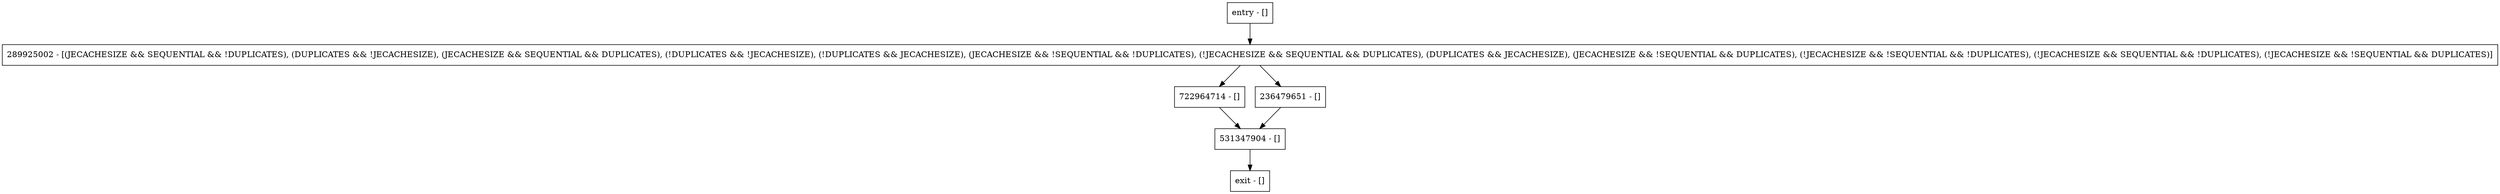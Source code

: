 digraph recordExists {
node [shape=record];
entry [label="entry - []"];
exit [label="exit - []"];
722964714 [label="722964714 - []"];
236479651 [label="236479651 - []"];
289925002 [label="289925002 - [(JECACHESIZE && SEQUENTIAL && !DUPLICATES), (DUPLICATES && !JECACHESIZE), (JECACHESIZE && SEQUENTIAL && DUPLICATES), (!DUPLICATES && !JECACHESIZE), (!DUPLICATES && JECACHESIZE), (JECACHESIZE && !SEQUENTIAL && !DUPLICATES), (!JECACHESIZE && SEQUENTIAL && DUPLICATES), (DUPLICATES && JECACHESIZE), (JECACHESIZE && !SEQUENTIAL && DUPLICATES), (!JECACHESIZE && !SEQUENTIAL && !DUPLICATES), (!JECACHESIZE && SEQUENTIAL && !DUPLICATES), (!JECACHESIZE && !SEQUENTIAL && DUPLICATES)]"];
531347904 [label="531347904 - []"];
entry;
exit;
entry -> 289925002;
722964714 -> 531347904;
236479651 -> 531347904;
289925002 -> 722964714;
289925002 -> 236479651;
531347904 -> exit;
}
